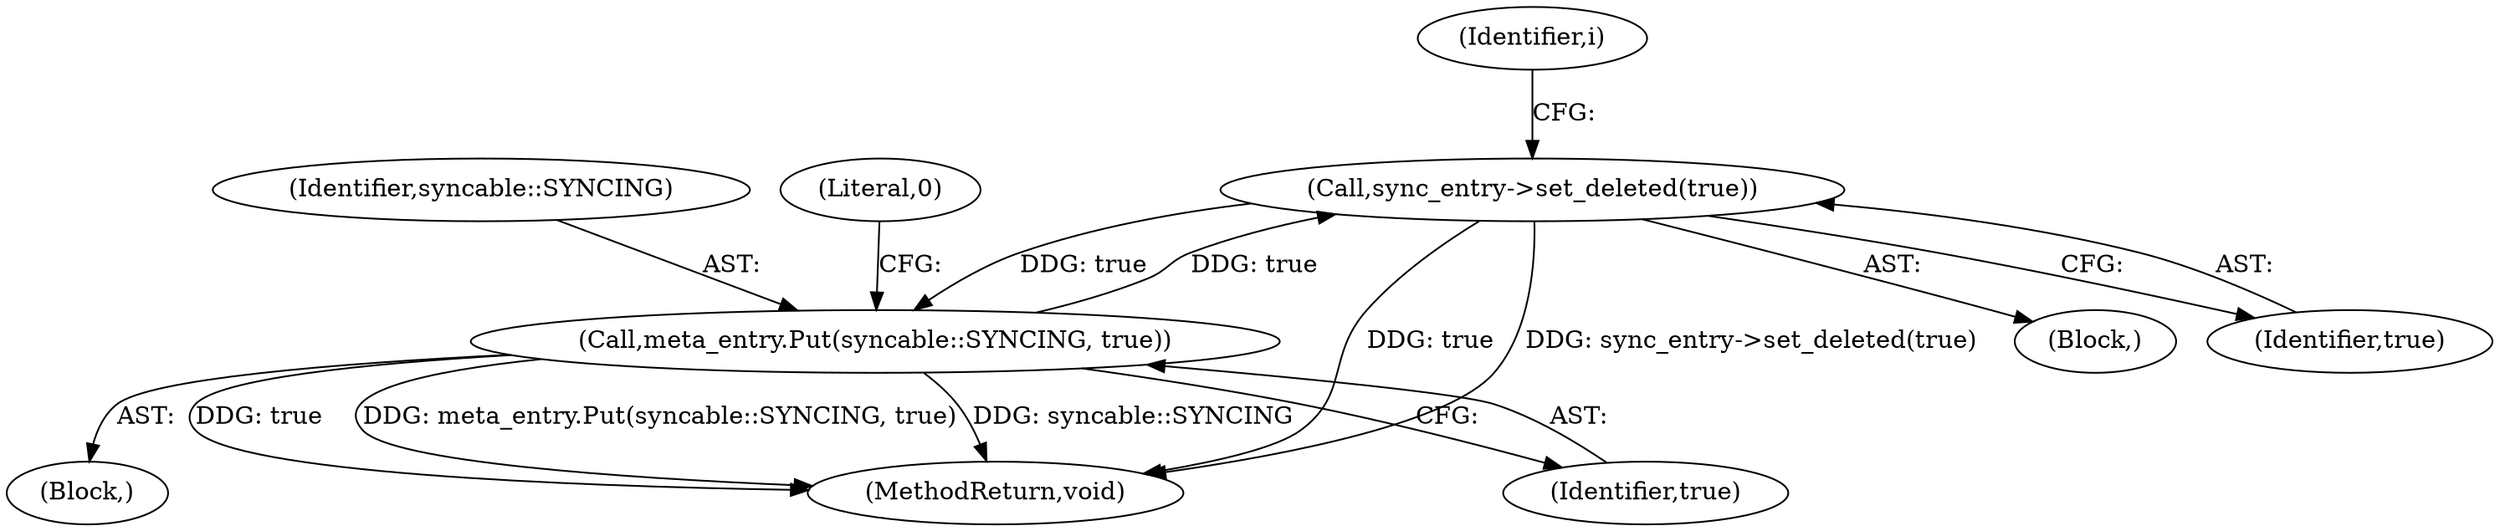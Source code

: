 digraph "0_Chrome_19190765882e272a6a2162c89acdb29110f7e3cf@API" {
"1000272" [label="(Call,sync_entry->set_deleted(true))"];
"1000155" [label="(Call,meta_entry.Put(syncable::SYNCING, true))"];
"1000272" [label="(Call,sync_entry->set_deleted(true))"];
"1000136" [label="(Identifier,i)"];
"1000137" [label="(Block,)"];
"1000156" [label="(Identifier,syncable::SYNCING)"];
"1000271" [label="(Block,)"];
"1000272" [label="(Call,sync_entry->set_deleted(true))"];
"1000155" [label="(Call,meta_entry.Put(syncable::SYNCING, true))"];
"1000349" [label="(MethodReturn,void)"];
"1000161" [label="(Literal,0)"];
"1000273" [label="(Identifier,true)"];
"1000157" [label="(Identifier,true)"];
"1000272" -> "1000271"  [label="AST: "];
"1000272" -> "1000273"  [label="CFG: "];
"1000273" -> "1000272"  [label="AST: "];
"1000136" -> "1000272"  [label="CFG: "];
"1000272" -> "1000349"  [label="DDG: true"];
"1000272" -> "1000349"  [label="DDG: sync_entry->set_deleted(true)"];
"1000272" -> "1000155"  [label="DDG: true"];
"1000155" -> "1000272"  [label="DDG: true"];
"1000155" -> "1000137"  [label="AST: "];
"1000155" -> "1000157"  [label="CFG: "];
"1000156" -> "1000155"  [label="AST: "];
"1000157" -> "1000155"  [label="AST: "];
"1000161" -> "1000155"  [label="CFG: "];
"1000155" -> "1000349"  [label="DDG: true"];
"1000155" -> "1000349"  [label="DDG: meta_entry.Put(syncable::SYNCING, true)"];
"1000155" -> "1000349"  [label="DDG: syncable::SYNCING"];
}
